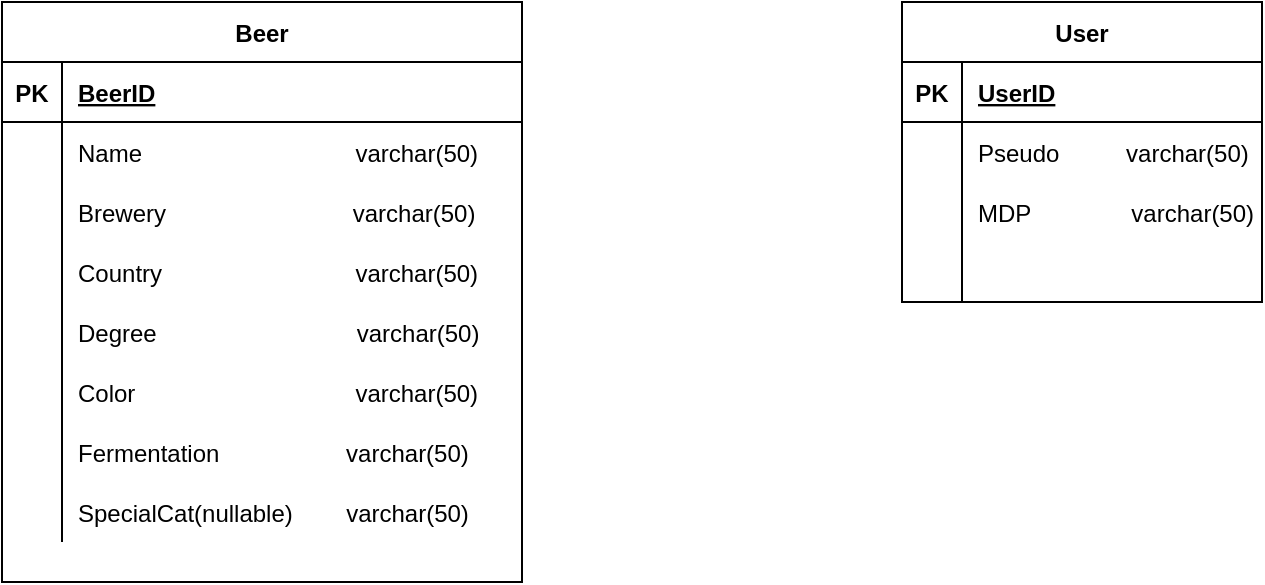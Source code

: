 <mxfile version="13.7.3" type="device"><diagram id="4G_WS1NsKY-iSLaKNQLM" name="Page-1"><mxGraphModel dx="1185" dy="718" grid="1" gridSize="10" guides="1" tooltips="1" connect="1" arrows="1" fold="1" page="1" pageScale="1" pageWidth="827" pageHeight="1169" math="0" shadow="0"><root><mxCell id="0"/><mxCell id="1" parent="0"/><mxCell id="OR6kEoFeqPbQR-PjGIJk-1" value="Beer" style="shape=table;startSize=30;container=1;collapsible=1;childLayout=tableLayout;fixedRows=1;rowLines=0;fontStyle=1;align=center;resizeLast=1;" vertex="1" parent="1"><mxGeometry x="60" y="40" width="260" height="290" as="geometry"/></mxCell><mxCell id="OR6kEoFeqPbQR-PjGIJk-2" value="" style="shape=partialRectangle;collapsible=0;dropTarget=0;pointerEvents=0;fillColor=none;top=0;left=0;bottom=1;right=0;points=[[0,0.5],[1,0.5]];portConstraint=eastwest;" vertex="1" parent="OR6kEoFeqPbQR-PjGIJk-1"><mxGeometry y="30" width="260" height="30" as="geometry"/></mxCell><mxCell id="OR6kEoFeqPbQR-PjGIJk-3" value="PK" style="shape=partialRectangle;connectable=0;fillColor=none;top=0;left=0;bottom=0;right=0;fontStyle=1;overflow=hidden;" vertex="1" parent="OR6kEoFeqPbQR-PjGIJk-2"><mxGeometry width="30" height="30" as="geometry"/></mxCell><mxCell id="OR6kEoFeqPbQR-PjGIJk-4" value="BeerID" style="shape=partialRectangle;connectable=0;fillColor=none;top=0;left=0;bottom=0;right=0;align=left;spacingLeft=6;fontStyle=5;overflow=hidden;" vertex="1" parent="OR6kEoFeqPbQR-PjGIJk-2"><mxGeometry x="30" width="230" height="30" as="geometry"/></mxCell><mxCell id="OR6kEoFeqPbQR-PjGIJk-5" value="" style="shape=partialRectangle;collapsible=0;dropTarget=0;pointerEvents=0;fillColor=none;top=0;left=0;bottom=0;right=0;points=[[0,0.5],[1,0.5]];portConstraint=eastwest;" vertex="1" parent="OR6kEoFeqPbQR-PjGIJk-1"><mxGeometry y="60" width="260" height="30" as="geometry"/></mxCell><mxCell id="OR6kEoFeqPbQR-PjGIJk-6" value="" style="shape=partialRectangle;connectable=0;fillColor=none;top=0;left=0;bottom=0;right=0;editable=1;overflow=hidden;" vertex="1" parent="OR6kEoFeqPbQR-PjGIJk-5"><mxGeometry width="30" height="30" as="geometry"/></mxCell><mxCell id="OR6kEoFeqPbQR-PjGIJk-7" value="Name                                varchar(50)" style="shape=partialRectangle;connectable=0;fillColor=none;top=0;left=0;bottom=0;right=0;align=left;spacingLeft=6;overflow=hidden;" vertex="1" parent="OR6kEoFeqPbQR-PjGIJk-5"><mxGeometry x="30" width="230" height="30" as="geometry"/></mxCell><mxCell id="OR6kEoFeqPbQR-PjGIJk-8" value="" style="shape=partialRectangle;collapsible=0;dropTarget=0;pointerEvents=0;fillColor=none;top=0;left=0;bottom=0;right=0;points=[[0,0.5],[1,0.5]];portConstraint=eastwest;" vertex="1" parent="OR6kEoFeqPbQR-PjGIJk-1"><mxGeometry y="90" width="260" height="30" as="geometry"/></mxCell><mxCell id="OR6kEoFeqPbQR-PjGIJk-9" value="" style="shape=partialRectangle;connectable=0;fillColor=none;top=0;left=0;bottom=0;right=0;editable=1;overflow=hidden;" vertex="1" parent="OR6kEoFeqPbQR-PjGIJk-8"><mxGeometry width="30" height="30" as="geometry"/></mxCell><mxCell id="OR6kEoFeqPbQR-PjGIJk-10" value="Brewery                            varchar(50)" style="shape=partialRectangle;connectable=0;fillColor=none;top=0;left=0;bottom=0;right=0;align=left;spacingLeft=6;overflow=hidden;" vertex="1" parent="OR6kEoFeqPbQR-PjGIJk-8"><mxGeometry x="30" width="230" height="30" as="geometry"/></mxCell><mxCell id="OR6kEoFeqPbQR-PjGIJk-11" value="" style="shape=partialRectangle;collapsible=0;dropTarget=0;pointerEvents=0;fillColor=none;top=0;left=0;bottom=0;right=0;points=[[0,0.5],[1,0.5]];portConstraint=eastwest;" vertex="1" parent="OR6kEoFeqPbQR-PjGIJk-1"><mxGeometry y="120" width="260" height="30" as="geometry"/></mxCell><mxCell id="OR6kEoFeqPbQR-PjGIJk-12" value="" style="shape=partialRectangle;connectable=0;fillColor=none;top=0;left=0;bottom=0;right=0;editable=1;overflow=hidden;" vertex="1" parent="OR6kEoFeqPbQR-PjGIJk-11"><mxGeometry width="30" height="30" as="geometry"/></mxCell><mxCell id="OR6kEoFeqPbQR-PjGIJk-13" value="Country                             varchar(50)" style="shape=partialRectangle;connectable=0;fillColor=none;top=0;left=0;bottom=0;right=0;align=left;spacingLeft=6;overflow=hidden;" vertex="1" parent="OR6kEoFeqPbQR-PjGIJk-11"><mxGeometry x="30" width="230" height="30" as="geometry"/></mxCell><mxCell id="OR6kEoFeqPbQR-PjGIJk-16" value="" style="shape=partialRectangle;collapsible=0;dropTarget=0;pointerEvents=0;fillColor=none;top=0;left=0;bottom=0;right=0;points=[[0,0.5],[1,0.5]];portConstraint=eastwest;" vertex="1" parent="OR6kEoFeqPbQR-PjGIJk-1"><mxGeometry y="150" width="260" height="30" as="geometry"/></mxCell><mxCell id="OR6kEoFeqPbQR-PjGIJk-17" value="" style="shape=partialRectangle;connectable=0;fillColor=none;top=0;left=0;bottom=0;right=0;editable=1;overflow=hidden;" vertex="1" parent="OR6kEoFeqPbQR-PjGIJk-16"><mxGeometry width="30" height="30" as="geometry"/></mxCell><mxCell id="OR6kEoFeqPbQR-PjGIJk-18" value="Degree                              varchar(50)" style="shape=partialRectangle;connectable=0;fillColor=none;top=0;left=0;bottom=0;right=0;align=left;spacingLeft=6;overflow=hidden;" vertex="1" parent="OR6kEoFeqPbQR-PjGIJk-16"><mxGeometry x="30" width="230" height="30" as="geometry"/></mxCell><mxCell id="OR6kEoFeqPbQR-PjGIJk-19" value="" style="shape=partialRectangle;collapsible=0;dropTarget=0;pointerEvents=0;fillColor=none;top=0;left=0;bottom=0;right=0;points=[[0,0.5],[1,0.5]];portConstraint=eastwest;" vertex="1" parent="OR6kEoFeqPbQR-PjGIJk-1"><mxGeometry y="180" width="260" height="30" as="geometry"/></mxCell><mxCell id="OR6kEoFeqPbQR-PjGIJk-20" value="" style="shape=partialRectangle;connectable=0;fillColor=none;top=0;left=0;bottom=0;right=0;editable=1;overflow=hidden;" vertex="1" parent="OR6kEoFeqPbQR-PjGIJk-19"><mxGeometry width="30" height="30" as="geometry"/></mxCell><mxCell id="OR6kEoFeqPbQR-PjGIJk-21" value="Color                                 varchar(50)" style="shape=partialRectangle;connectable=0;fillColor=none;top=0;left=0;bottom=0;right=0;align=left;spacingLeft=6;overflow=hidden;" vertex="1" parent="OR6kEoFeqPbQR-PjGIJk-19"><mxGeometry x="30" width="230" height="30" as="geometry"/></mxCell><mxCell id="OR6kEoFeqPbQR-PjGIJk-22" value="" style="shape=partialRectangle;collapsible=0;dropTarget=0;pointerEvents=0;fillColor=none;top=0;left=0;bottom=0;right=0;points=[[0,0.5],[1,0.5]];portConstraint=eastwest;" vertex="1" parent="OR6kEoFeqPbQR-PjGIJk-1"><mxGeometry y="210" width="260" height="30" as="geometry"/></mxCell><mxCell id="OR6kEoFeqPbQR-PjGIJk-23" value="" style="shape=partialRectangle;connectable=0;fillColor=none;top=0;left=0;bottom=0;right=0;editable=1;overflow=hidden;" vertex="1" parent="OR6kEoFeqPbQR-PjGIJk-22"><mxGeometry width="30" height="30" as="geometry"/></mxCell><mxCell id="OR6kEoFeqPbQR-PjGIJk-24" value="Fermentation                   varchar(50)" style="shape=partialRectangle;connectable=0;fillColor=none;top=0;left=0;bottom=0;right=0;align=left;spacingLeft=6;overflow=hidden;" vertex="1" parent="OR6kEoFeqPbQR-PjGIJk-22"><mxGeometry x="30" width="230" height="30" as="geometry"/></mxCell><mxCell id="OR6kEoFeqPbQR-PjGIJk-25" value="" style="shape=partialRectangle;collapsible=0;dropTarget=0;pointerEvents=0;fillColor=none;top=0;left=0;bottom=0;right=0;points=[[0,0.5],[1,0.5]];portConstraint=eastwest;" vertex="1" parent="OR6kEoFeqPbQR-PjGIJk-1"><mxGeometry y="240" width="260" height="30" as="geometry"/></mxCell><mxCell id="OR6kEoFeqPbQR-PjGIJk-26" value="" style="shape=partialRectangle;connectable=0;fillColor=none;top=0;left=0;bottom=0;right=0;editable=1;overflow=hidden;" vertex="1" parent="OR6kEoFeqPbQR-PjGIJk-25"><mxGeometry width="30" height="30" as="geometry"/></mxCell><mxCell id="OR6kEoFeqPbQR-PjGIJk-27" value="SpecialCat(nullable)        varchar(50)" style="shape=partialRectangle;connectable=0;fillColor=none;top=0;left=0;bottom=0;right=0;align=left;spacingLeft=6;overflow=hidden;" vertex="1" parent="OR6kEoFeqPbQR-PjGIJk-25"><mxGeometry x="30" width="230" height="30" as="geometry"/></mxCell><mxCell id="OR6kEoFeqPbQR-PjGIJk-28" value="User" style="shape=table;startSize=30;container=1;collapsible=1;childLayout=tableLayout;fixedRows=1;rowLines=0;fontStyle=1;align=center;resizeLast=1;" vertex="1" parent="1"><mxGeometry x="510" y="40" width="180" height="150" as="geometry"/></mxCell><mxCell id="OR6kEoFeqPbQR-PjGIJk-29" value="" style="shape=partialRectangle;collapsible=0;dropTarget=0;pointerEvents=0;fillColor=none;top=0;left=0;bottom=1;right=0;points=[[0,0.5],[1,0.5]];portConstraint=eastwest;" vertex="1" parent="OR6kEoFeqPbQR-PjGIJk-28"><mxGeometry y="30" width="180" height="30" as="geometry"/></mxCell><mxCell id="OR6kEoFeqPbQR-PjGIJk-30" value="PK" style="shape=partialRectangle;connectable=0;fillColor=none;top=0;left=0;bottom=0;right=0;fontStyle=1;overflow=hidden;" vertex="1" parent="OR6kEoFeqPbQR-PjGIJk-29"><mxGeometry width="30" height="30" as="geometry"/></mxCell><mxCell id="OR6kEoFeqPbQR-PjGIJk-31" value="UserID" style="shape=partialRectangle;connectable=0;fillColor=none;top=0;left=0;bottom=0;right=0;align=left;spacingLeft=6;fontStyle=5;overflow=hidden;" vertex="1" parent="OR6kEoFeqPbQR-PjGIJk-29"><mxGeometry x="30" width="150" height="30" as="geometry"/></mxCell><mxCell id="OR6kEoFeqPbQR-PjGIJk-32" value="" style="shape=partialRectangle;collapsible=0;dropTarget=0;pointerEvents=0;fillColor=none;top=0;left=0;bottom=0;right=0;points=[[0,0.5],[1,0.5]];portConstraint=eastwest;" vertex="1" parent="OR6kEoFeqPbQR-PjGIJk-28"><mxGeometry y="60" width="180" height="30" as="geometry"/></mxCell><mxCell id="OR6kEoFeqPbQR-PjGIJk-33" value="" style="shape=partialRectangle;connectable=0;fillColor=none;top=0;left=0;bottom=0;right=0;editable=1;overflow=hidden;" vertex="1" parent="OR6kEoFeqPbQR-PjGIJk-32"><mxGeometry width="30" height="30" as="geometry"/></mxCell><mxCell id="OR6kEoFeqPbQR-PjGIJk-34" value="Pseudo          varchar(50)" style="shape=partialRectangle;connectable=0;fillColor=none;top=0;left=0;bottom=0;right=0;align=left;spacingLeft=6;overflow=hidden;" vertex="1" parent="OR6kEoFeqPbQR-PjGIJk-32"><mxGeometry x="30" width="150" height="30" as="geometry"/></mxCell><mxCell id="OR6kEoFeqPbQR-PjGIJk-35" value="" style="shape=partialRectangle;collapsible=0;dropTarget=0;pointerEvents=0;fillColor=none;top=0;left=0;bottom=0;right=0;points=[[0,0.5],[1,0.5]];portConstraint=eastwest;" vertex="1" parent="OR6kEoFeqPbQR-PjGIJk-28"><mxGeometry y="90" width="180" height="30" as="geometry"/></mxCell><mxCell id="OR6kEoFeqPbQR-PjGIJk-36" value="" style="shape=partialRectangle;connectable=0;fillColor=none;top=0;left=0;bottom=0;right=0;editable=1;overflow=hidden;" vertex="1" parent="OR6kEoFeqPbQR-PjGIJk-35"><mxGeometry width="30" height="30" as="geometry"/></mxCell><mxCell id="OR6kEoFeqPbQR-PjGIJk-37" value="MDP               varchar(50)" style="shape=partialRectangle;connectable=0;fillColor=none;top=0;left=0;bottom=0;right=0;align=left;spacingLeft=6;overflow=hidden;" vertex="1" parent="OR6kEoFeqPbQR-PjGIJk-35"><mxGeometry x="30" width="150" height="30" as="geometry"/></mxCell><mxCell id="OR6kEoFeqPbQR-PjGIJk-38" value="" style="shape=partialRectangle;collapsible=0;dropTarget=0;pointerEvents=0;fillColor=none;top=0;left=0;bottom=0;right=0;points=[[0,0.5],[1,0.5]];portConstraint=eastwest;" vertex="1" parent="OR6kEoFeqPbQR-PjGIJk-28"><mxGeometry y="120" width="180" height="30" as="geometry"/></mxCell><mxCell id="OR6kEoFeqPbQR-PjGIJk-39" value="" style="shape=partialRectangle;connectable=0;fillColor=none;top=0;left=0;bottom=0;right=0;editable=1;overflow=hidden;" vertex="1" parent="OR6kEoFeqPbQR-PjGIJk-38"><mxGeometry width="30" height="30" as="geometry"/></mxCell><mxCell id="OR6kEoFeqPbQR-PjGIJk-40" value="" style="shape=partialRectangle;connectable=0;fillColor=none;top=0;left=0;bottom=0;right=0;align=left;spacingLeft=6;overflow=hidden;" vertex="1" parent="OR6kEoFeqPbQR-PjGIJk-38"><mxGeometry x="30" width="150" height="30" as="geometry"/></mxCell></root></mxGraphModel></diagram></mxfile>